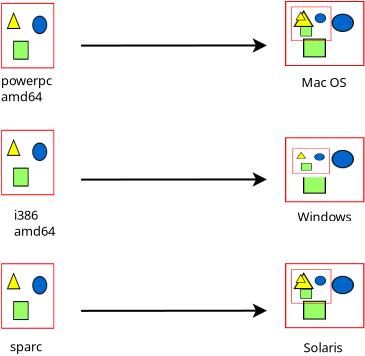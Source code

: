 <?xml version="1.0" encoding="UTF-8"?>
<dia:diagram xmlns:dia="http://www.lysator.liu.se/~alla/dia/">
  <dia:layer name="Arrière-plan" visible="true" active="true">
    <dia:object type="Standard - Text" version="1" id="O0">
      <dia:attribute name="obj_pos">
        <dia:point val="18.451,6.912"/>
      </dia:attribute>
      <dia:attribute name="obj_bb">
        <dia:rectangle val="18.451,6.317;20.863,7.062"/>
      </dia:attribute>
      <dia:attribute name="text">
        <dia:composite type="text">
          <dia:attribute name="string">
            <dia:string>#Mac OS#</dia:string>
          </dia:attribute>
          <dia:attribute name="font">
            <dia:font family="sans" style="0" name="Helvetica"/>
          </dia:attribute>
          <dia:attribute name="height">
            <dia:real val="0.8"/>
          </dia:attribute>
          <dia:attribute name="pos">
            <dia:point val="18.451,6.912"/>
          </dia:attribute>
          <dia:attribute name="color">
            <dia:color val="#000000"/>
          </dia:attribute>
          <dia:attribute name="alignment">
            <dia:enum val="0"/>
          </dia:attribute>
        </dia:composite>
      </dia:attribute>
      <dia:attribute name="valign">
        <dia:enum val="3"/>
      </dia:attribute>
    </dia:object>
    <dia:object type="Standard - Text" version="1" id="O1">
      <dia:attribute name="obj_pos">
        <dia:point val="18.55,20.171"/>
      </dia:attribute>
      <dia:attribute name="obj_bb">
        <dia:rectangle val="18.55,19.576;20.693,20.321"/>
      </dia:attribute>
      <dia:attribute name="text">
        <dia:composite type="text">
          <dia:attribute name="string">
            <dia:string>#Solaris#</dia:string>
          </dia:attribute>
          <dia:attribute name="font">
            <dia:font family="sans" style="0" name="Helvetica"/>
          </dia:attribute>
          <dia:attribute name="height">
            <dia:real val="0.8"/>
          </dia:attribute>
          <dia:attribute name="pos">
            <dia:point val="18.55,20.171"/>
          </dia:attribute>
          <dia:attribute name="color">
            <dia:color val="#000000"/>
          </dia:attribute>
          <dia:attribute name="alignment">
            <dia:enum val="0"/>
          </dia:attribute>
        </dia:composite>
      </dia:attribute>
      <dia:attribute name="valign">
        <dia:enum val="3"/>
      </dia:attribute>
    </dia:object>
    <dia:group>
      <dia:object type="Standard - Image" version="0" id="O2">
        <dia:attribute name="obj_pos">
          <dia:point val="3.435,15.725"/>
        </dia:attribute>
        <dia:attribute name="obj_bb">
          <dia:rectangle val="3.385,15.675;6.135,19.05"/>
        </dia:attribute>
        <dia:attribute name="elem_corner">
          <dia:point val="3.435,15.725"/>
        </dia:attribute>
        <dia:attribute name="elem_width">
          <dia:real val="2.65"/>
        </dia:attribute>
        <dia:attribute name="elem_height">
          <dia:real val="3.275"/>
        </dia:attribute>
        <dia:attribute name="draw_border">
          <dia:boolean val="false"/>
        </dia:attribute>
        <dia:attribute name="keep_aspect">
          <dia:boolean val="true"/>
        </dia:attribute>
        <dia:attribute name="file">
          <dia:string>#openlogo-nd.png#</dia:string>
        </dia:attribute>
      </dia:object>
      <dia:object type="Standard - Text" version="1" id="O3">
        <dia:attribute name="obj_pos">
          <dia:point val="3.874,20.125"/>
        </dia:attribute>
        <dia:attribute name="obj_bb">
          <dia:rectangle val="3.874,19.53;5.607,20.275"/>
        </dia:attribute>
        <dia:attribute name="text">
          <dia:composite type="text">
            <dia:attribute name="string">
              <dia:string>#sparc#</dia:string>
            </dia:attribute>
            <dia:attribute name="font">
              <dia:font family="sans" style="0" name="Helvetica"/>
            </dia:attribute>
            <dia:attribute name="height">
              <dia:real val="0.8"/>
            </dia:attribute>
            <dia:attribute name="pos">
              <dia:point val="3.874,20.125"/>
            </dia:attribute>
            <dia:attribute name="color">
              <dia:color val="#000000"/>
            </dia:attribute>
            <dia:attribute name="alignment">
              <dia:enum val="0"/>
            </dia:attribute>
          </dia:composite>
        </dia:attribute>
        <dia:attribute name="valign">
          <dia:enum val="3"/>
        </dia:attribute>
      </dia:object>
    </dia:group>
    <dia:object type="Standard - Line" version="0" id="O4">
      <dia:attribute name="obj_pos">
        <dia:point val="7.425,18.104"/>
      </dia:attribute>
      <dia:attribute name="obj_bb">
        <dia:rectangle val="7.375,17.735;16.832,18.459"/>
      </dia:attribute>
      <dia:attribute name="conn_endpoints">
        <dia:point val="7.425,18.104"/>
        <dia:point val="16.72,18.096"/>
      </dia:attribute>
      <dia:attribute name="numcp">
        <dia:int val="1"/>
      </dia:attribute>
      <dia:attribute name="end_arrow">
        <dia:enum val="22"/>
      </dia:attribute>
      <dia:attribute name="end_arrow_length">
        <dia:real val="0.5"/>
      </dia:attribute>
      <dia:attribute name="end_arrow_width">
        <dia:real val="0.5"/>
      </dia:attribute>
    </dia:object>
    <dia:object type="Standard - Text" version="1" id="O5">
      <dia:attribute name="obj_pos">
        <dia:point val="18.25,13.634"/>
      </dia:attribute>
      <dia:attribute name="obj_bb">
        <dia:rectangle val="18.25,13.039;21.105,13.784"/>
      </dia:attribute>
      <dia:attribute name="text">
        <dia:composite type="text">
          <dia:attribute name="string">
            <dia:string>#Windows#</dia:string>
          </dia:attribute>
          <dia:attribute name="font">
            <dia:font family="sans" style="0" name="Helvetica"/>
          </dia:attribute>
          <dia:attribute name="height">
            <dia:real val="0.8"/>
          </dia:attribute>
          <dia:attribute name="pos">
            <dia:point val="18.25,13.634"/>
          </dia:attribute>
          <dia:attribute name="color">
            <dia:color val="#000000"/>
          </dia:attribute>
          <dia:attribute name="alignment">
            <dia:enum val="0"/>
          </dia:attribute>
        </dia:composite>
      </dia:attribute>
      <dia:attribute name="valign">
        <dia:enum val="3"/>
      </dia:attribute>
    </dia:object>
    <dia:group>
      <dia:object type="Standard - Image" version="0" id="O6">
        <dia:attribute name="obj_pos">
          <dia:point val="17.625,15.721"/>
        </dia:attribute>
        <dia:attribute name="obj_bb">
          <dia:rectangle val="17.575,15.671;21.647,19.021"/>
        </dia:attribute>
        <dia:attribute name="elem_corner">
          <dia:point val="17.625,15.721"/>
        </dia:attribute>
        <dia:attribute name="elem_width">
          <dia:real val="3.972"/>
        </dia:attribute>
        <dia:attribute name="elem_height">
          <dia:real val="3.25"/>
        </dia:attribute>
        <dia:attribute name="draw_border">
          <dia:boolean val="false"/>
        </dia:attribute>
        <dia:attribute name="keep_aspect">
          <dia:boolean val="true"/>
        </dia:attribute>
        <dia:attribute name="file">
          <dia:string>#/usr/share/xbill/pixmaps/bsdcpu.xpm#</dia:string>
        </dia:attribute>
      </dia:object>
      <dia:object type="Standard - Image" version="0" id="O7">
        <dia:attribute name="obj_pos">
          <dia:point val="17.94,16.021"/>
        </dia:attribute>
        <dia:attribute name="obj_bb">
          <dia:rectangle val="17.89,15.971;19.99,17.785"/>
        </dia:attribute>
        <dia:attribute name="elem_corner">
          <dia:point val="17.94,16.021"/>
        </dia:attribute>
        <dia:attribute name="elem_width">
          <dia:real val="2"/>
        </dia:attribute>
        <dia:attribute name="elem_height">
          <dia:real val="1.714"/>
        </dia:attribute>
        <dia:attribute name="draw_border">
          <dia:boolean val="false"/>
        </dia:attribute>
        <dia:attribute name="keep_aspect">
          <dia:boolean val="true"/>
        </dia:attribute>
        <dia:attribute name="file">
          <dia:string>#/usr/share/xbill/pixmaps/sun.xpm#</dia:string>
        </dia:attribute>
      </dia:object>
    </dia:group>
    <dia:group>
      <dia:object type="Standard - Image" version="0" id="O8">
        <dia:attribute name="obj_pos">
          <dia:point val="17.625,9.425"/>
        </dia:attribute>
        <dia:attribute name="obj_bb">
          <dia:rectangle val="17.575,9.375;21.647,12.725"/>
        </dia:attribute>
        <dia:attribute name="elem_corner">
          <dia:point val="17.625,9.425"/>
        </dia:attribute>
        <dia:attribute name="elem_width">
          <dia:real val="3.972"/>
        </dia:attribute>
        <dia:attribute name="elem_height">
          <dia:real val="3.25"/>
        </dia:attribute>
        <dia:attribute name="draw_border">
          <dia:boolean val="false"/>
        </dia:attribute>
        <dia:attribute name="keep_aspect">
          <dia:boolean val="true"/>
        </dia:attribute>
        <dia:attribute name="file">
          <dia:string>#/usr/share/xbill/pixmaps/bsdcpu.xpm#</dia:string>
        </dia:attribute>
      </dia:object>
      <dia:object type="Standard - Box" version="0" id="O9">
        <dia:attribute name="obj_pos">
          <dia:point val="17.967,9.75"/>
        </dia:attribute>
        <dia:attribute name="obj_bb">
          <dia:rectangle val="17.917,9.7;19.925,11.425"/>
        </dia:attribute>
        <dia:attribute name="elem_corner">
          <dia:point val="17.967,9.75"/>
        </dia:attribute>
        <dia:attribute name="elem_width">
          <dia:real val="1.908"/>
        </dia:attribute>
        <dia:attribute name="elem_height">
          <dia:real val="1.625"/>
        </dia:attribute>
        <dia:attribute name="border_color">
          <dia:color val="#ffffff"/>
        </dia:attribute>
        <dia:attribute name="show_background">
          <dia:boolean val="true"/>
        </dia:attribute>
      </dia:object>
      <dia:object type="Standard - Image" version="0" id="O10">
        <dia:attribute name="obj_pos">
          <dia:point val="18.001,9.984"/>
        </dia:attribute>
        <dia:attribute name="obj_bb">
          <dia:rectangle val="17.951,9.934;19.907,11.302"/>
        </dia:attribute>
        <dia:attribute name="elem_corner">
          <dia:point val="18.001,9.984"/>
        </dia:attribute>
        <dia:attribute name="elem_width">
          <dia:real val="1.856"/>
        </dia:attribute>
        <dia:attribute name="elem_height">
          <dia:real val="1.268"/>
        </dia:attribute>
        <dia:attribute name="draw_border">
          <dia:boolean val="false"/>
        </dia:attribute>
        <dia:attribute name="keep_aspect">
          <dia:boolean val="true"/>
        </dia:attribute>
        <dia:attribute name="file">
          <dia:string>#microsoft-windows-logo-2.gif#</dia:string>
        </dia:attribute>
      </dia:object>
    </dia:group>
    <dia:group>
      <dia:object type="Standard - Image" version="0" id="O11">
        <dia:attribute name="obj_pos">
          <dia:point val="17.625,2.612"/>
        </dia:attribute>
        <dia:attribute name="obj_bb">
          <dia:rectangle val="17.575,2.562;21.647,5.912"/>
        </dia:attribute>
        <dia:attribute name="elem_corner">
          <dia:point val="17.625,2.612"/>
        </dia:attribute>
        <dia:attribute name="elem_width">
          <dia:real val="3.972"/>
        </dia:attribute>
        <dia:attribute name="elem_height">
          <dia:real val="3.25"/>
        </dia:attribute>
        <dia:attribute name="draw_border">
          <dia:boolean val="false"/>
        </dia:attribute>
        <dia:attribute name="keep_aspect">
          <dia:boolean val="true"/>
        </dia:attribute>
        <dia:attribute name="file">
          <dia:string>#/usr/share/xbill/pixmaps/bsdcpu.xpm#</dia:string>
        </dia:attribute>
      </dia:object>
      <dia:object type="Standard - Image" version="0" id="O12">
        <dia:attribute name="obj_pos">
          <dia:point val="17.94,2.895"/>
        </dia:attribute>
        <dia:attribute name="obj_bb">
          <dia:rectangle val="17.89,2.845;19.99,4.659"/>
        </dia:attribute>
        <dia:attribute name="elem_corner">
          <dia:point val="17.94,2.895"/>
        </dia:attribute>
        <dia:attribute name="elem_width">
          <dia:real val="2"/>
        </dia:attribute>
        <dia:attribute name="elem_height">
          <dia:real val="1.714"/>
        </dia:attribute>
        <dia:attribute name="draw_border">
          <dia:boolean val="false"/>
        </dia:attribute>
        <dia:attribute name="keep_aspect">
          <dia:boolean val="true"/>
        </dia:attribute>
        <dia:attribute name="file">
          <dia:string>#/usr/share/xbill/pixmaps/apple.xpm#</dia:string>
        </dia:attribute>
      </dia:object>
    </dia:group>
    <dia:object type="Standard - Line" version="0" id="O13">
      <dia:attribute name="obj_pos">
        <dia:point val="7.425,11.542"/>
      </dia:attribute>
      <dia:attribute name="obj_bb">
        <dia:rectangle val="7.375,11.173;16.832,11.896"/>
      </dia:attribute>
      <dia:attribute name="conn_endpoints">
        <dia:point val="7.425,11.542"/>
        <dia:point val="16.72,11.534"/>
      </dia:attribute>
      <dia:attribute name="numcp">
        <dia:int val="1"/>
      </dia:attribute>
      <dia:attribute name="end_arrow">
        <dia:enum val="22"/>
      </dia:attribute>
      <dia:attribute name="end_arrow_length">
        <dia:real val="0.5"/>
      </dia:attribute>
      <dia:attribute name="end_arrow_width">
        <dia:real val="0.5"/>
      </dia:attribute>
    </dia:object>
    <dia:object type="Standard - Line" version="0" id="O14">
      <dia:attribute name="obj_pos">
        <dia:point val="7.425,4.842"/>
      </dia:attribute>
      <dia:attribute name="obj_bb">
        <dia:rectangle val="7.375,4.473;16.832,5.197"/>
      </dia:attribute>
      <dia:attribute name="conn_endpoints">
        <dia:point val="7.425,4.842"/>
        <dia:point val="16.72,4.834"/>
      </dia:attribute>
      <dia:attribute name="numcp">
        <dia:int val="1"/>
      </dia:attribute>
      <dia:attribute name="end_arrow">
        <dia:enum val="22"/>
      </dia:attribute>
      <dia:attribute name="end_arrow_length">
        <dia:real val="0.5"/>
      </dia:attribute>
      <dia:attribute name="end_arrow_width">
        <dia:real val="0.5"/>
      </dia:attribute>
    </dia:object>
    <dia:group>
      <dia:object type="Standard - Image" version="0" id="O15">
        <dia:attribute name="obj_pos">
          <dia:point val="3.435,2.706"/>
        </dia:attribute>
        <dia:attribute name="obj_bb">
          <dia:rectangle val="3.385,2.656;6.135,6.031"/>
        </dia:attribute>
        <dia:attribute name="elem_corner">
          <dia:point val="3.435,2.706"/>
        </dia:attribute>
        <dia:attribute name="elem_width">
          <dia:real val="2.65"/>
        </dia:attribute>
        <dia:attribute name="elem_height">
          <dia:real val="3.275"/>
        </dia:attribute>
        <dia:attribute name="draw_border">
          <dia:boolean val="false"/>
        </dia:attribute>
        <dia:attribute name="keep_aspect">
          <dia:boolean val="true"/>
        </dia:attribute>
        <dia:attribute name="file">
          <dia:string>#openlogo-nd.png#</dia:string>
        </dia:attribute>
      </dia:object>
      <dia:object type="Standard - Text" version="1" id="O16">
        <dia:attribute name="obj_pos">
          <dia:point val="3.424,6.819"/>
        </dia:attribute>
        <dia:attribute name="obj_bb">
          <dia:rectangle val="3.424,6.205;6.183,7.806"/>
        </dia:attribute>
        <dia:attribute name="text">
          <dia:composite type="text">
            <dia:attribute name="string">
              <dia:string>#powerpc
amd64#</dia:string>
            </dia:attribute>
            <dia:attribute name="font">
              <dia:font family="sans" style="0" name="Helvetica"/>
            </dia:attribute>
            <dia:attribute name="height">
              <dia:real val="0.8"/>
            </dia:attribute>
            <dia:attribute name="pos">
              <dia:point val="3.424,6.819"/>
            </dia:attribute>
            <dia:attribute name="color">
              <dia:color val="#000000"/>
            </dia:attribute>
            <dia:attribute name="alignment">
              <dia:enum val="0"/>
            </dia:attribute>
          </dia:composite>
        </dia:attribute>
        <dia:attribute name="valign">
          <dia:enum val="3"/>
        </dia:attribute>
      </dia:object>
    </dia:group>
    <dia:group>
      <dia:object type="Standard - Image" version="0" id="O17">
        <dia:attribute name="obj_pos">
          <dia:point val="3.435,9.05"/>
        </dia:attribute>
        <dia:attribute name="obj_bb">
          <dia:rectangle val="3.385,9;6.135,12.375"/>
        </dia:attribute>
        <dia:attribute name="elem_corner">
          <dia:point val="3.435,9.05"/>
        </dia:attribute>
        <dia:attribute name="elem_width">
          <dia:real val="2.65"/>
        </dia:attribute>
        <dia:attribute name="elem_height">
          <dia:real val="3.275"/>
        </dia:attribute>
        <dia:attribute name="draw_border">
          <dia:boolean val="false"/>
        </dia:attribute>
        <dia:attribute name="keep_aspect">
          <dia:boolean val="true"/>
        </dia:attribute>
        <dia:attribute name="file">
          <dia:string>#openlogo-nd.png#</dia:string>
        </dia:attribute>
      </dia:object>
      <dia:object type="Standard - Text" version="1" id="O18">
        <dia:attribute name="obj_pos">
          <dia:point val="4.074,13.55"/>
        </dia:attribute>
        <dia:attribute name="obj_bb">
          <dia:rectangle val="4.074,12.936;6.33,14.537"/>
        </dia:attribute>
        <dia:attribute name="text">
          <dia:composite type="text">
            <dia:attribute name="string">
              <dia:string>#i386
amd64#</dia:string>
            </dia:attribute>
            <dia:attribute name="font">
              <dia:font family="sans" style="0" name="Helvetica"/>
            </dia:attribute>
            <dia:attribute name="height">
              <dia:real val="0.8"/>
            </dia:attribute>
            <dia:attribute name="pos">
              <dia:point val="4.074,13.55"/>
            </dia:attribute>
            <dia:attribute name="color">
              <dia:color val="#000000"/>
            </dia:attribute>
            <dia:attribute name="alignment">
              <dia:enum val="0"/>
            </dia:attribute>
          </dia:composite>
        </dia:attribute>
        <dia:attribute name="valign">
          <dia:enum val="3"/>
        </dia:attribute>
      </dia:object>
    </dia:group>
  </dia:layer>
</dia:diagram>
